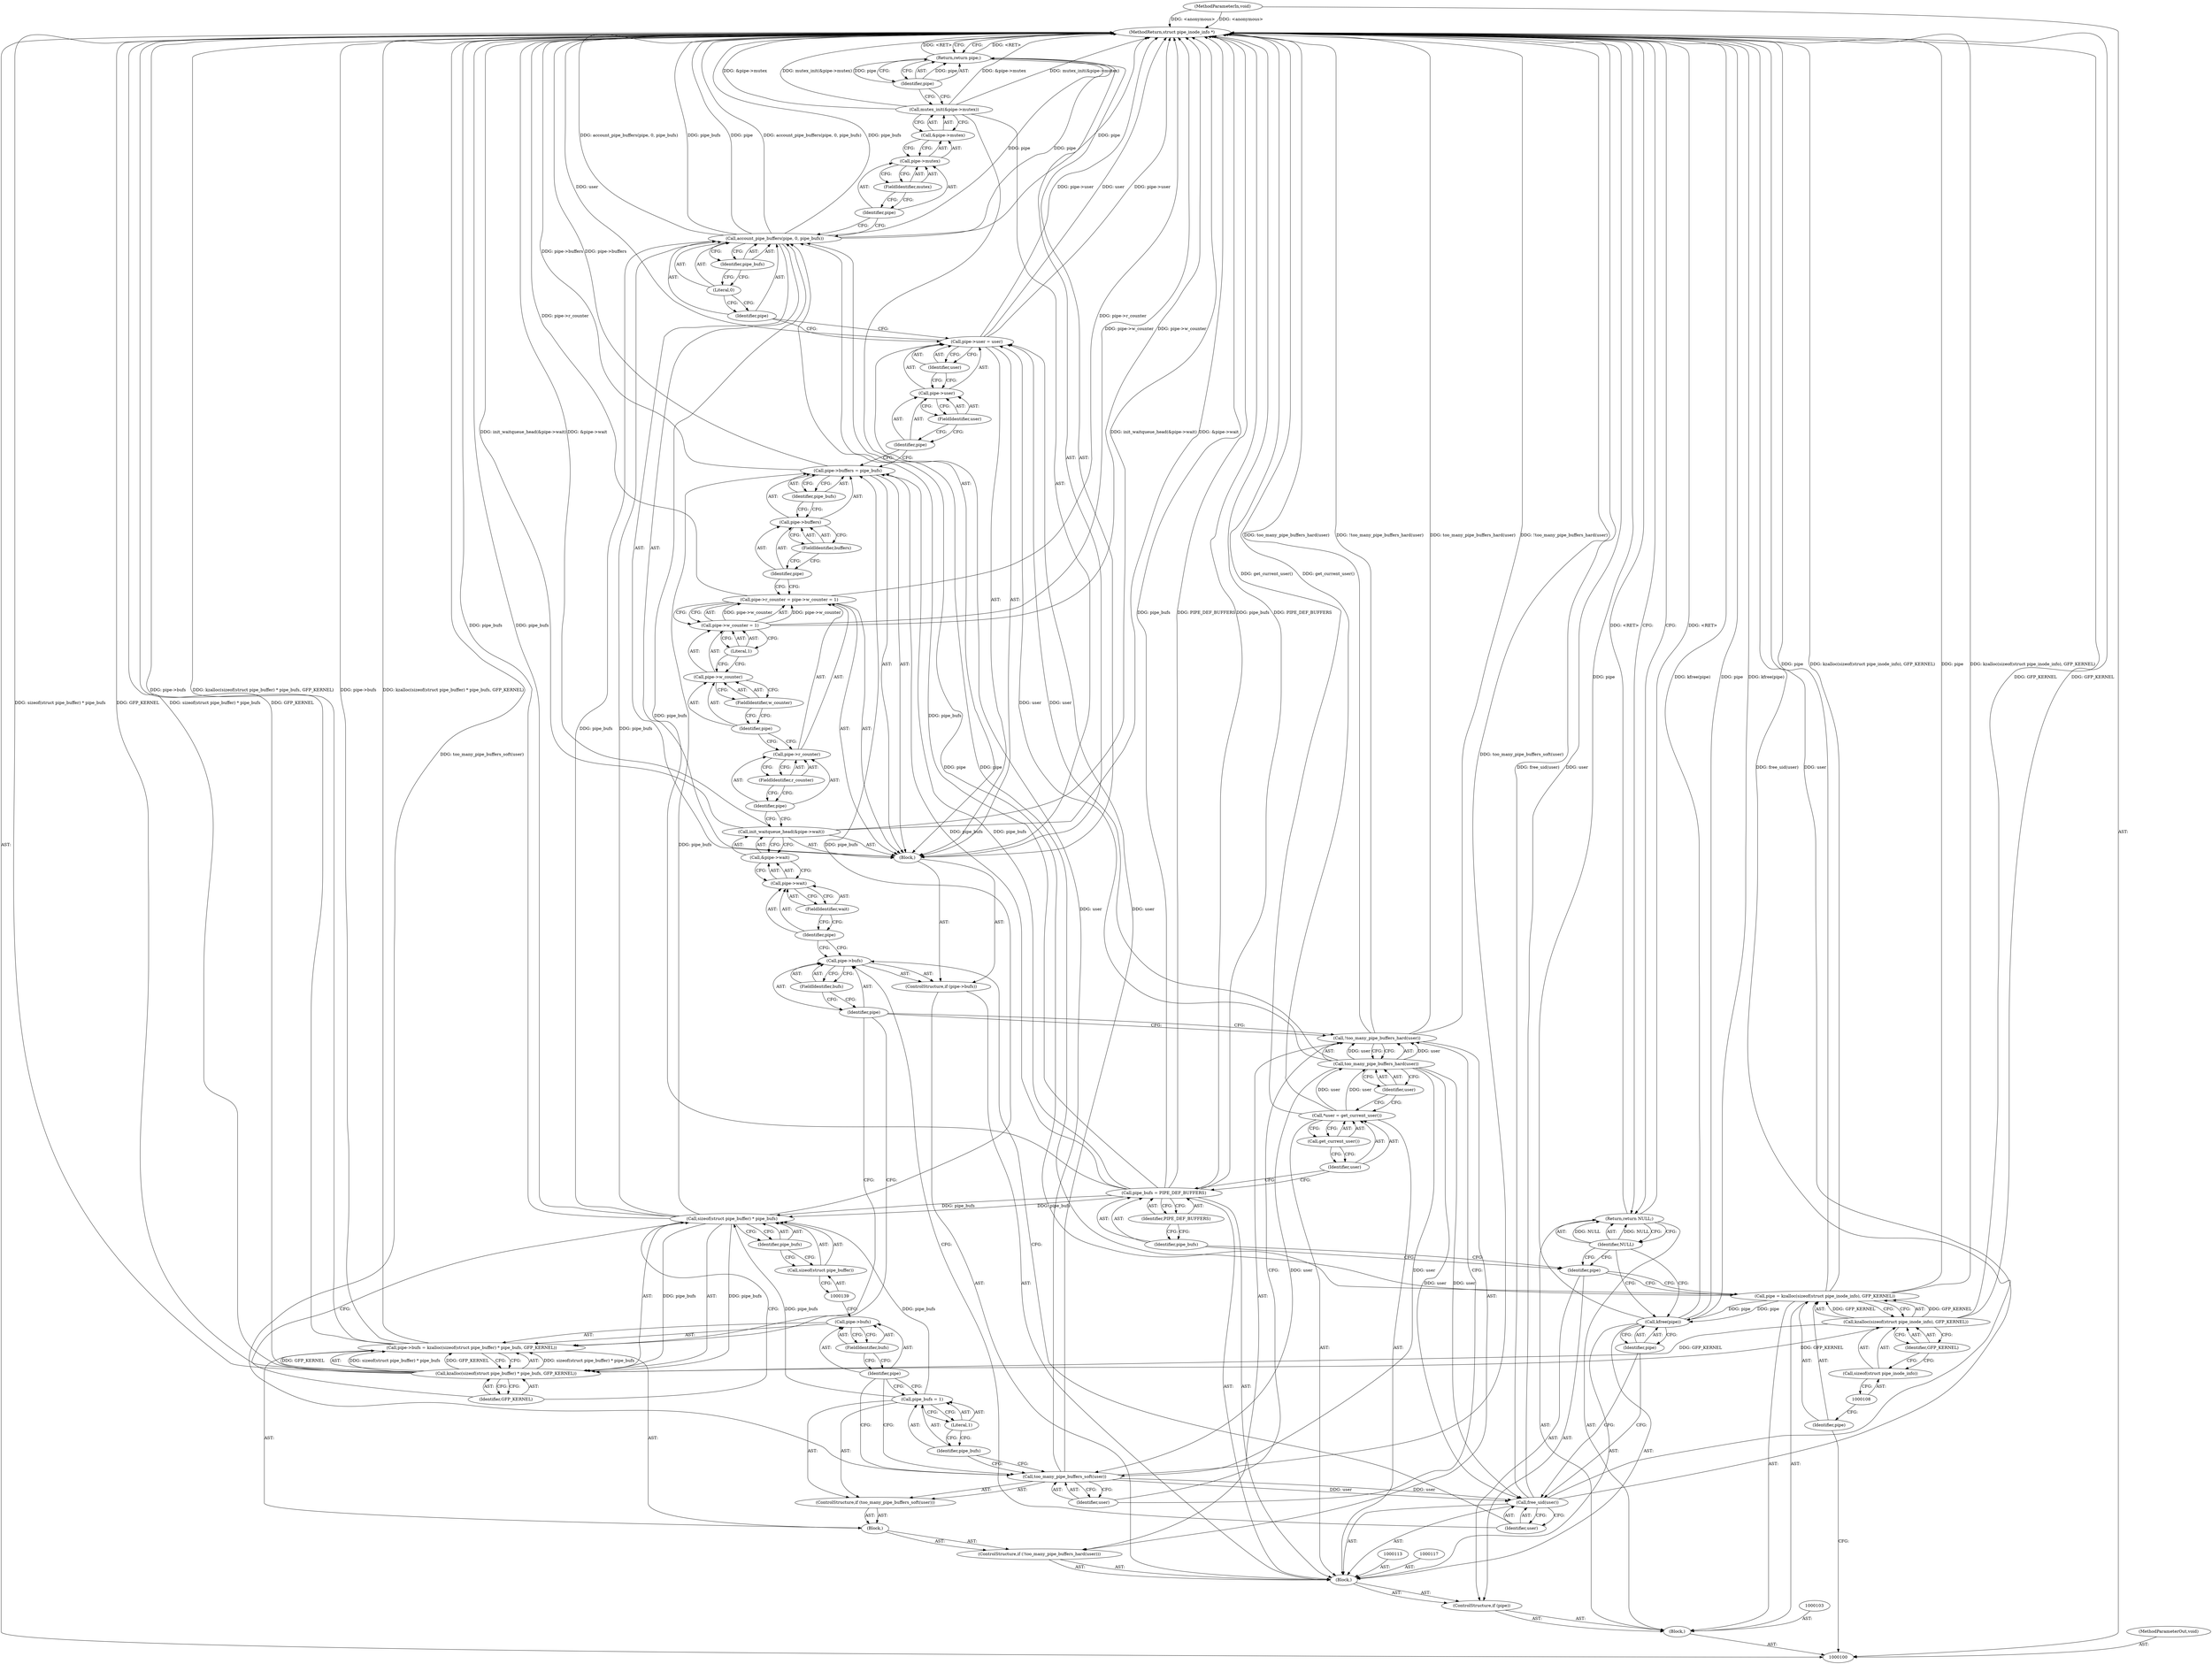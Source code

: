 digraph "0_linux_759c01142a5d0f364a462346168a56de28a80f52" {
"1000188" [label="(MethodReturn,struct pipe_inode_info *)"];
"1000101" [label="(MethodParameterIn,void)"];
"1000261" [label="(MethodParameterOut,void)"];
"1000121" [label="(ControlStructure,if (!too_many_pipe_buffers_hard(user)))"];
"1000124" [label="(Identifier,user)"];
"1000125" [label="(Block,)"];
"1000122" [label="(Call,!too_many_pipe_buffers_hard(user))"];
"1000123" [label="(Call,too_many_pipe_buffers_hard(user))"];
"1000126" [label="(ControlStructure,if (too_many_pipe_buffers_soft(user)))"];
"1000128" [label="(Identifier,user)"];
"1000127" [label="(Call,too_many_pipe_buffers_soft(user))"];
"1000131" [label="(Literal,1)"];
"1000129" [label="(Call,pipe_bufs = 1)"];
"1000130" [label="(Identifier,pipe_bufs)"];
"1000136" [label="(Call,kzalloc(sizeof(struct pipe_buffer) * pipe_bufs, GFP_KERNEL))"];
"1000137" [label="(Call,sizeof(struct pipe_buffer) * pipe_bufs)"];
"1000138" [label="(Call,sizeof(struct pipe_buffer))"];
"1000132" [label="(Call,pipe->bufs = kzalloc(sizeof(struct pipe_buffer) * pipe_bufs, GFP_KERNEL))"];
"1000133" [label="(Call,pipe->bufs)"];
"1000134" [label="(Identifier,pipe)"];
"1000140" [label="(Identifier,pipe_bufs)"];
"1000141" [label="(Identifier,GFP_KERNEL)"];
"1000135" [label="(FieldIdentifier,bufs)"];
"1000145" [label="(FieldIdentifier,bufs)"];
"1000146" [label="(Block,)"];
"1000142" [label="(ControlStructure,if (pipe->bufs))"];
"1000143" [label="(Call,pipe->bufs)"];
"1000144" [label="(Identifier,pipe)"];
"1000148" [label="(Call,&pipe->wait)"];
"1000149" [label="(Call,pipe->wait)"];
"1000150" [label="(Identifier,pipe)"];
"1000151" [label="(FieldIdentifier,wait)"];
"1000147" [label="(Call,init_waitqueue_head(&pipe->wait))"];
"1000155" [label="(FieldIdentifier,r_counter)"];
"1000156" [label="(Call,pipe->w_counter = 1)"];
"1000157" [label="(Call,pipe->w_counter)"];
"1000158" [label="(Identifier,pipe)"];
"1000159" [label="(FieldIdentifier,w_counter)"];
"1000152" [label="(Call,pipe->r_counter = pipe->w_counter = 1)"];
"1000153" [label="(Call,pipe->r_counter)"];
"1000154" [label="(Identifier,pipe)"];
"1000160" [label="(Literal,1)"];
"1000165" [label="(Identifier,pipe_bufs)"];
"1000161" [label="(Call,pipe->buffers = pipe_bufs)"];
"1000162" [label="(Call,pipe->buffers)"];
"1000163" [label="(Identifier,pipe)"];
"1000164" [label="(FieldIdentifier,buffers)"];
"1000102" [label="(Block,)"];
"1000170" [label="(Identifier,user)"];
"1000166" [label="(Call,pipe->user = user)"];
"1000167" [label="(Call,pipe->user)"];
"1000168" [label="(Identifier,pipe)"];
"1000169" [label="(FieldIdentifier,user)"];
"1000172" [label="(Identifier,pipe)"];
"1000171" [label="(Call,account_pipe_buffers(pipe, 0, pipe_bufs))"];
"1000173" [label="(Literal,0)"];
"1000174" [label="(Identifier,pipe_bufs)"];
"1000176" [label="(Call,&pipe->mutex)"];
"1000177" [label="(Call,pipe->mutex)"];
"1000178" [label="(Identifier,pipe)"];
"1000179" [label="(FieldIdentifier,mutex)"];
"1000175" [label="(Call,mutex_init(&pipe->mutex))"];
"1000181" [label="(Identifier,pipe)"];
"1000180" [label="(Return,return pipe;)"];
"1000183" [label="(Identifier,user)"];
"1000182" [label="(Call,free_uid(user))"];
"1000184" [label="(Call,kfree(pipe))"];
"1000185" [label="(Identifier,pipe)"];
"1000186" [label="(Return,return NULL;)"];
"1000187" [label="(Identifier,NULL)"];
"1000107" [label="(Call,sizeof(struct pipe_inode_info))"];
"1000104" [label="(Call,pipe = kzalloc(sizeof(struct pipe_inode_info), GFP_KERNEL))"];
"1000105" [label="(Identifier,pipe)"];
"1000109" [label="(Identifier,GFP_KERNEL)"];
"1000106" [label="(Call,kzalloc(sizeof(struct pipe_inode_info), GFP_KERNEL))"];
"1000110" [label="(ControlStructure,if (pipe))"];
"1000111" [label="(Identifier,pipe)"];
"1000114" [label="(Call,pipe_bufs = PIPE_DEF_BUFFERS)"];
"1000115" [label="(Identifier,pipe_bufs)"];
"1000116" [label="(Identifier,PIPE_DEF_BUFFERS)"];
"1000112" [label="(Block,)"];
"1000118" [label="(Call,*user = get_current_user())"];
"1000119" [label="(Identifier,user)"];
"1000120" [label="(Call,get_current_user())"];
"1000188" -> "1000100"  [label="AST: "];
"1000188" -> "1000180"  [label="CFG: "];
"1000188" -> "1000186"  [label="CFG: "];
"1000182" -> "1000188"  [label="DDG: free_uid(user)"];
"1000182" -> "1000188"  [label="DDG: user"];
"1000171" -> "1000188"  [label="DDG: pipe"];
"1000171" -> "1000188"  [label="DDG: account_pipe_buffers(pipe, 0, pipe_bufs)"];
"1000171" -> "1000188"  [label="DDG: pipe_bufs"];
"1000184" -> "1000188"  [label="DDG: pipe"];
"1000184" -> "1000188"  [label="DDG: kfree(pipe)"];
"1000156" -> "1000188"  [label="DDG: pipe->w_counter"];
"1000104" -> "1000188"  [label="DDG: pipe"];
"1000104" -> "1000188"  [label="DDG: kzalloc(sizeof(struct pipe_inode_info), GFP_KERNEL)"];
"1000114" -> "1000188"  [label="DDG: pipe_bufs"];
"1000114" -> "1000188"  [label="DDG: PIPE_DEF_BUFFERS"];
"1000132" -> "1000188"  [label="DDG: pipe->bufs"];
"1000132" -> "1000188"  [label="DDG: kzalloc(sizeof(struct pipe_buffer) * pipe_bufs, GFP_KERNEL)"];
"1000166" -> "1000188"  [label="DDG: user"];
"1000166" -> "1000188"  [label="DDG: pipe->user"];
"1000161" -> "1000188"  [label="DDG: pipe->buffers"];
"1000122" -> "1000188"  [label="DDG: too_many_pipe_buffers_hard(user)"];
"1000122" -> "1000188"  [label="DDG: !too_many_pipe_buffers_hard(user)"];
"1000136" -> "1000188"  [label="DDG: GFP_KERNEL"];
"1000136" -> "1000188"  [label="DDG: sizeof(struct pipe_buffer) * pipe_bufs"];
"1000137" -> "1000188"  [label="DDG: pipe_bufs"];
"1000147" -> "1000188"  [label="DDG: &pipe->wait"];
"1000147" -> "1000188"  [label="DDG: init_waitqueue_head(&pipe->wait)"];
"1000175" -> "1000188"  [label="DDG: &pipe->mutex"];
"1000175" -> "1000188"  [label="DDG: mutex_init(&pipe->mutex)"];
"1000127" -> "1000188"  [label="DDG: too_many_pipe_buffers_soft(user)"];
"1000152" -> "1000188"  [label="DDG: pipe->r_counter"];
"1000101" -> "1000188"  [label="DDG: <anonymous>"];
"1000118" -> "1000188"  [label="DDG: get_current_user()"];
"1000106" -> "1000188"  [label="DDG: GFP_KERNEL"];
"1000186" -> "1000188"  [label="DDG: <RET>"];
"1000180" -> "1000188"  [label="DDG: <RET>"];
"1000101" -> "1000100"  [label="AST: "];
"1000101" -> "1000188"  [label="DDG: <anonymous>"];
"1000261" -> "1000100"  [label="AST: "];
"1000121" -> "1000112"  [label="AST: "];
"1000122" -> "1000121"  [label="AST: "];
"1000125" -> "1000121"  [label="AST: "];
"1000124" -> "1000123"  [label="AST: "];
"1000124" -> "1000118"  [label="CFG: "];
"1000123" -> "1000124"  [label="CFG: "];
"1000125" -> "1000121"  [label="AST: "];
"1000126" -> "1000125"  [label="AST: "];
"1000132" -> "1000125"  [label="AST: "];
"1000122" -> "1000121"  [label="AST: "];
"1000122" -> "1000123"  [label="CFG: "];
"1000123" -> "1000122"  [label="AST: "];
"1000128" -> "1000122"  [label="CFG: "];
"1000144" -> "1000122"  [label="CFG: "];
"1000122" -> "1000188"  [label="DDG: too_many_pipe_buffers_hard(user)"];
"1000122" -> "1000188"  [label="DDG: !too_many_pipe_buffers_hard(user)"];
"1000123" -> "1000122"  [label="DDG: user"];
"1000123" -> "1000122"  [label="AST: "];
"1000123" -> "1000124"  [label="CFG: "];
"1000124" -> "1000123"  [label="AST: "];
"1000122" -> "1000123"  [label="CFG: "];
"1000123" -> "1000122"  [label="DDG: user"];
"1000118" -> "1000123"  [label="DDG: user"];
"1000123" -> "1000127"  [label="DDG: user"];
"1000123" -> "1000166"  [label="DDG: user"];
"1000123" -> "1000182"  [label="DDG: user"];
"1000126" -> "1000125"  [label="AST: "];
"1000127" -> "1000126"  [label="AST: "];
"1000129" -> "1000126"  [label="AST: "];
"1000128" -> "1000127"  [label="AST: "];
"1000128" -> "1000122"  [label="CFG: "];
"1000127" -> "1000128"  [label="CFG: "];
"1000127" -> "1000126"  [label="AST: "];
"1000127" -> "1000128"  [label="CFG: "];
"1000128" -> "1000127"  [label="AST: "];
"1000130" -> "1000127"  [label="CFG: "];
"1000134" -> "1000127"  [label="CFG: "];
"1000127" -> "1000188"  [label="DDG: too_many_pipe_buffers_soft(user)"];
"1000123" -> "1000127"  [label="DDG: user"];
"1000127" -> "1000166"  [label="DDG: user"];
"1000127" -> "1000182"  [label="DDG: user"];
"1000131" -> "1000129"  [label="AST: "];
"1000131" -> "1000130"  [label="CFG: "];
"1000129" -> "1000131"  [label="CFG: "];
"1000129" -> "1000126"  [label="AST: "];
"1000129" -> "1000131"  [label="CFG: "];
"1000130" -> "1000129"  [label="AST: "];
"1000131" -> "1000129"  [label="AST: "];
"1000134" -> "1000129"  [label="CFG: "];
"1000129" -> "1000137"  [label="DDG: pipe_bufs"];
"1000130" -> "1000129"  [label="AST: "];
"1000130" -> "1000127"  [label="CFG: "];
"1000131" -> "1000130"  [label="CFG: "];
"1000136" -> "1000132"  [label="AST: "];
"1000136" -> "1000141"  [label="CFG: "];
"1000137" -> "1000136"  [label="AST: "];
"1000141" -> "1000136"  [label="AST: "];
"1000132" -> "1000136"  [label="CFG: "];
"1000136" -> "1000188"  [label="DDG: GFP_KERNEL"];
"1000136" -> "1000188"  [label="DDG: sizeof(struct pipe_buffer) * pipe_bufs"];
"1000136" -> "1000132"  [label="DDG: sizeof(struct pipe_buffer) * pipe_bufs"];
"1000136" -> "1000132"  [label="DDG: GFP_KERNEL"];
"1000137" -> "1000136"  [label="DDG: pipe_bufs"];
"1000106" -> "1000136"  [label="DDG: GFP_KERNEL"];
"1000137" -> "1000136"  [label="AST: "];
"1000137" -> "1000140"  [label="CFG: "];
"1000138" -> "1000137"  [label="AST: "];
"1000140" -> "1000137"  [label="AST: "];
"1000141" -> "1000137"  [label="CFG: "];
"1000137" -> "1000188"  [label="DDG: pipe_bufs"];
"1000137" -> "1000136"  [label="DDG: pipe_bufs"];
"1000129" -> "1000137"  [label="DDG: pipe_bufs"];
"1000114" -> "1000137"  [label="DDG: pipe_bufs"];
"1000137" -> "1000161"  [label="DDG: pipe_bufs"];
"1000137" -> "1000171"  [label="DDG: pipe_bufs"];
"1000138" -> "1000137"  [label="AST: "];
"1000138" -> "1000139"  [label="CFG: "];
"1000139" -> "1000138"  [label="AST: "];
"1000140" -> "1000138"  [label="CFG: "];
"1000132" -> "1000125"  [label="AST: "];
"1000132" -> "1000136"  [label="CFG: "];
"1000133" -> "1000132"  [label="AST: "];
"1000136" -> "1000132"  [label="AST: "];
"1000144" -> "1000132"  [label="CFG: "];
"1000132" -> "1000188"  [label="DDG: pipe->bufs"];
"1000132" -> "1000188"  [label="DDG: kzalloc(sizeof(struct pipe_buffer) * pipe_bufs, GFP_KERNEL)"];
"1000136" -> "1000132"  [label="DDG: sizeof(struct pipe_buffer) * pipe_bufs"];
"1000136" -> "1000132"  [label="DDG: GFP_KERNEL"];
"1000133" -> "1000132"  [label="AST: "];
"1000133" -> "1000135"  [label="CFG: "];
"1000134" -> "1000133"  [label="AST: "];
"1000135" -> "1000133"  [label="AST: "];
"1000139" -> "1000133"  [label="CFG: "];
"1000134" -> "1000133"  [label="AST: "];
"1000134" -> "1000129"  [label="CFG: "];
"1000134" -> "1000127"  [label="CFG: "];
"1000135" -> "1000134"  [label="CFG: "];
"1000140" -> "1000137"  [label="AST: "];
"1000140" -> "1000138"  [label="CFG: "];
"1000137" -> "1000140"  [label="CFG: "];
"1000141" -> "1000136"  [label="AST: "];
"1000141" -> "1000137"  [label="CFG: "];
"1000136" -> "1000141"  [label="CFG: "];
"1000135" -> "1000133"  [label="AST: "];
"1000135" -> "1000134"  [label="CFG: "];
"1000133" -> "1000135"  [label="CFG: "];
"1000145" -> "1000143"  [label="AST: "];
"1000145" -> "1000144"  [label="CFG: "];
"1000143" -> "1000145"  [label="CFG: "];
"1000146" -> "1000142"  [label="AST: "];
"1000147" -> "1000146"  [label="AST: "];
"1000152" -> "1000146"  [label="AST: "];
"1000161" -> "1000146"  [label="AST: "];
"1000166" -> "1000146"  [label="AST: "];
"1000171" -> "1000146"  [label="AST: "];
"1000175" -> "1000146"  [label="AST: "];
"1000180" -> "1000146"  [label="AST: "];
"1000142" -> "1000112"  [label="AST: "];
"1000143" -> "1000142"  [label="AST: "];
"1000146" -> "1000142"  [label="AST: "];
"1000143" -> "1000142"  [label="AST: "];
"1000143" -> "1000145"  [label="CFG: "];
"1000144" -> "1000143"  [label="AST: "];
"1000145" -> "1000143"  [label="AST: "];
"1000150" -> "1000143"  [label="CFG: "];
"1000183" -> "1000143"  [label="CFG: "];
"1000144" -> "1000143"  [label="AST: "];
"1000144" -> "1000132"  [label="CFG: "];
"1000144" -> "1000122"  [label="CFG: "];
"1000145" -> "1000144"  [label="CFG: "];
"1000148" -> "1000147"  [label="AST: "];
"1000148" -> "1000149"  [label="CFG: "];
"1000149" -> "1000148"  [label="AST: "];
"1000147" -> "1000148"  [label="CFG: "];
"1000149" -> "1000148"  [label="AST: "];
"1000149" -> "1000151"  [label="CFG: "];
"1000150" -> "1000149"  [label="AST: "];
"1000151" -> "1000149"  [label="AST: "];
"1000148" -> "1000149"  [label="CFG: "];
"1000150" -> "1000149"  [label="AST: "];
"1000150" -> "1000143"  [label="CFG: "];
"1000151" -> "1000150"  [label="CFG: "];
"1000151" -> "1000149"  [label="AST: "];
"1000151" -> "1000150"  [label="CFG: "];
"1000149" -> "1000151"  [label="CFG: "];
"1000147" -> "1000146"  [label="AST: "];
"1000147" -> "1000148"  [label="CFG: "];
"1000148" -> "1000147"  [label="AST: "];
"1000154" -> "1000147"  [label="CFG: "];
"1000147" -> "1000188"  [label="DDG: &pipe->wait"];
"1000147" -> "1000188"  [label="DDG: init_waitqueue_head(&pipe->wait)"];
"1000155" -> "1000153"  [label="AST: "];
"1000155" -> "1000154"  [label="CFG: "];
"1000153" -> "1000155"  [label="CFG: "];
"1000156" -> "1000152"  [label="AST: "];
"1000156" -> "1000160"  [label="CFG: "];
"1000157" -> "1000156"  [label="AST: "];
"1000160" -> "1000156"  [label="AST: "];
"1000152" -> "1000156"  [label="CFG: "];
"1000156" -> "1000188"  [label="DDG: pipe->w_counter"];
"1000156" -> "1000152"  [label="DDG: pipe->w_counter"];
"1000157" -> "1000156"  [label="AST: "];
"1000157" -> "1000159"  [label="CFG: "];
"1000158" -> "1000157"  [label="AST: "];
"1000159" -> "1000157"  [label="AST: "];
"1000160" -> "1000157"  [label="CFG: "];
"1000158" -> "1000157"  [label="AST: "];
"1000158" -> "1000153"  [label="CFG: "];
"1000159" -> "1000158"  [label="CFG: "];
"1000159" -> "1000157"  [label="AST: "];
"1000159" -> "1000158"  [label="CFG: "];
"1000157" -> "1000159"  [label="CFG: "];
"1000152" -> "1000146"  [label="AST: "];
"1000152" -> "1000156"  [label="CFG: "];
"1000153" -> "1000152"  [label="AST: "];
"1000156" -> "1000152"  [label="AST: "];
"1000163" -> "1000152"  [label="CFG: "];
"1000152" -> "1000188"  [label="DDG: pipe->r_counter"];
"1000156" -> "1000152"  [label="DDG: pipe->w_counter"];
"1000153" -> "1000152"  [label="AST: "];
"1000153" -> "1000155"  [label="CFG: "];
"1000154" -> "1000153"  [label="AST: "];
"1000155" -> "1000153"  [label="AST: "];
"1000158" -> "1000153"  [label="CFG: "];
"1000154" -> "1000153"  [label="AST: "];
"1000154" -> "1000147"  [label="CFG: "];
"1000155" -> "1000154"  [label="CFG: "];
"1000160" -> "1000156"  [label="AST: "];
"1000160" -> "1000157"  [label="CFG: "];
"1000156" -> "1000160"  [label="CFG: "];
"1000165" -> "1000161"  [label="AST: "];
"1000165" -> "1000162"  [label="CFG: "];
"1000161" -> "1000165"  [label="CFG: "];
"1000161" -> "1000146"  [label="AST: "];
"1000161" -> "1000165"  [label="CFG: "];
"1000162" -> "1000161"  [label="AST: "];
"1000165" -> "1000161"  [label="AST: "];
"1000168" -> "1000161"  [label="CFG: "];
"1000161" -> "1000188"  [label="DDG: pipe->buffers"];
"1000137" -> "1000161"  [label="DDG: pipe_bufs"];
"1000114" -> "1000161"  [label="DDG: pipe_bufs"];
"1000162" -> "1000161"  [label="AST: "];
"1000162" -> "1000164"  [label="CFG: "];
"1000163" -> "1000162"  [label="AST: "];
"1000164" -> "1000162"  [label="AST: "];
"1000165" -> "1000162"  [label="CFG: "];
"1000163" -> "1000162"  [label="AST: "];
"1000163" -> "1000152"  [label="CFG: "];
"1000164" -> "1000163"  [label="CFG: "];
"1000164" -> "1000162"  [label="AST: "];
"1000164" -> "1000163"  [label="CFG: "];
"1000162" -> "1000164"  [label="CFG: "];
"1000102" -> "1000100"  [label="AST: "];
"1000103" -> "1000102"  [label="AST: "];
"1000104" -> "1000102"  [label="AST: "];
"1000110" -> "1000102"  [label="AST: "];
"1000186" -> "1000102"  [label="AST: "];
"1000170" -> "1000166"  [label="AST: "];
"1000170" -> "1000167"  [label="CFG: "];
"1000166" -> "1000170"  [label="CFG: "];
"1000166" -> "1000146"  [label="AST: "];
"1000166" -> "1000170"  [label="CFG: "];
"1000167" -> "1000166"  [label="AST: "];
"1000170" -> "1000166"  [label="AST: "];
"1000172" -> "1000166"  [label="CFG: "];
"1000166" -> "1000188"  [label="DDG: user"];
"1000166" -> "1000188"  [label="DDG: pipe->user"];
"1000127" -> "1000166"  [label="DDG: user"];
"1000123" -> "1000166"  [label="DDG: user"];
"1000167" -> "1000166"  [label="AST: "];
"1000167" -> "1000169"  [label="CFG: "];
"1000168" -> "1000167"  [label="AST: "];
"1000169" -> "1000167"  [label="AST: "];
"1000170" -> "1000167"  [label="CFG: "];
"1000168" -> "1000167"  [label="AST: "];
"1000168" -> "1000161"  [label="CFG: "];
"1000169" -> "1000168"  [label="CFG: "];
"1000169" -> "1000167"  [label="AST: "];
"1000169" -> "1000168"  [label="CFG: "];
"1000167" -> "1000169"  [label="CFG: "];
"1000172" -> "1000171"  [label="AST: "];
"1000172" -> "1000166"  [label="CFG: "];
"1000173" -> "1000172"  [label="CFG: "];
"1000171" -> "1000146"  [label="AST: "];
"1000171" -> "1000174"  [label="CFG: "];
"1000172" -> "1000171"  [label="AST: "];
"1000173" -> "1000171"  [label="AST: "];
"1000174" -> "1000171"  [label="AST: "];
"1000178" -> "1000171"  [label="CFG: "];
"1000171" -> "1000188"  [label="DDG: pipe"];
"1000171" -> "1000188"  [label="DDG: account_pipe_buffers(pipe, 0, pipe_bufs)"];
"1000171" -> "1000188"  [label="DDG: pipe_bufs"];
"1000104" -> "1000171"  [label="DDG: pipe"];
"1000137" -> "1000171"  [label="DDG: pipe_bufs"];
"1000114" -> "1000171"  [label="DDG: pipe_bufs"];
"1000171" -> "1000180"  [label="DDG: pipe"];
"1000173" -> "1000171"  [label="AST: "];
"1000173" -> "1000172"  [label="CFG: "];
"1000174" -> "1000173"  [label="CFG: "];
"1000174" -> "1000171"  [label="AST: "];
"1000174" -> "1000173"  [label="CFG: "];
"1000171" -> "1000174"  [label="CFG: "];
"1000176" -> "1000175"  [label="AST: "];
"1000176" -> "1000177"  [label="CFG: "];
"1000177" -> "1000176"  [label="AST: "];
"1000175" -> "1000176"  [label="CFG: "];
"1000177" -> "1000176"  [label="AST: "];
"1000177" -> "1000179"  [label="CFG: "];
"1000178" -> "1000177"  [label="AST: "];
"1000179" -> "1000177"  [label="AST: "];
"1000176" -> "1000177"  [label="CFG: "];
"1000178" -> "1000177"  [label="AST: "];
"1000178" -> "1000171"  [label="CFG: "];
"1000179" -> "1000178"  [label="CFG: "];
"1000179" -> "1000177"  [label="AST: "];
"1000179" -> "1000178"  [label="CFG: "];
"1000177" -> "1000179"  [label="CFG: "];
"1000175" -> "1000146"  [label="AST: "];
"1000175" -> "1000176"  [label="CFG: "];
"1000176" -> "1000175"  [label="AST: "];
"1000181" -> "1000175"  [label="CFG: "];
"1000175" -> "1000188"  [label="DDG: &pipe->mutex"];
"1000175" -> "1000188"  [label="DDG: mutex_init(&pipe->mutex)"];
"1000181" -> "1000180"  [label="AST: "];
"1000181" -> "1000175"  [label="CFG: "];
"1000180" -> "1000181"  [label="CFG: "];
"1000181" -> "1000180"  [label="DDG: pipe"];
"1000180" -> "1000146"  [label="AST: "];
"1000180" -> "1000181"  [label="CFG: "];
"1000181" -> "1000180"  [label="AST: "];
"1000188" -> "1000180"  [label="CFG: "];
"1000180" -> "1000188"  [label="DDG: <RET>"];
"1000181" -> "1000180"  [label="DDG: pipe"];
"1000171" -> "1000180"  [label="DDG: pipe"];
"1000183" -> "1000182"  [label="AST: "];
"1000183" -> "1000143"  [label="CFG: "];
"1000182" -> "1000183"  [label="CFG: "];
"1000182" -> "1000112"  [label="AST: "];
"1000182" -> "1000183"  [label="CFG: "];
"1000183" -> "1000182"  [label="AST: "];
"1000185" -> "1000182"  [label="CFG: "];
"1000182" -> "1000188"  [label="DDG: free_uid(user)"];
"1000182" -> "1000188"  [label="DDG: user"];
"1000127" -> "1000182"  [label="DDG: user"];
"1000123" -> "1000182"  [label="DDG: user"];
"1000184" -> "1000112"  [label="AST: "];
"1000184" -> "1000185"  [label="CFG: "];
"1000185" -> "1000184"  [label="AST: "];
"1000187" -> "1000184"  [label="CFG: "];
"1000184" -> "1000188"  [label="DDG: pipe"];
"1000184" -> "1000188"  [label="DDG: kfree(pipe)"];
"1000104" -> "1000184"  [label="DDG: pipe"];
"1000185" -> "1000184"  [label="AST: "];
"1000185" -> "1000182"  [label="CFG: "];
"1000184" -> "1000185"  [label="CFG: "];
"1000186" -> "1000102"  [label="AST: "];
"1000186" -> "1000187"  [label="CFG: "];
"1000187" -> "1000186"  [label="AST: "];
"1000188" -> "1000186"  [label="CFG: "];
"1000186" -> "1000188"  [label="DDG: <RET>"];
"1000187" -> "1000186"  [label="DDG: NULL"];
"1000187" -> "1000186"  [label="AST: "];
"1000187" -> "1000184"  [label="CFG: "];
"1000187" -> "1000111"  [label="CFG: "];
"1000186" -> "1000187"  [label="CFG: "];
"1000187" -> "1000186"  [label="DDG: NULL"];
"1000107" -> "1000106"  [label="AST: "];
"1000107" -> "1000108"  [label="CFG: "];
"1000108" -> "1000107"  [label="AST: "];
"1000109" -> "1000107"  [label="CFG: "];
"1000104" -> "1000102"  [label="AST: "];
"1000104" -> "1000106"  [label="CFG: "];
"1000105" -> "1000104"  [label="AST: "];
"1000106" -> "1000104"  [label="AST: "];
"1000111" -> "1000104"  [label="CFG: "];
"1000104" -> "1000188"  [label="DDG: pipe"];
"1000104" -> "1000188"  [label="DDG: kzalloc(sizeof(struct pipe_inode_info), GFP_KERNEL)"];
"1000106" -> "1000104"  [label="DDG: GFP_KERNEL"];
"1000104" -> "1000171"  [label="DDG: pipe"];
"1000104" -> "1000184"  [label="DDG: pipe"];
"1000105" -> "1000104"  [label="AST: "];
"1000105" -> "1000100"  [label="CFG: "];
"1000108" -> "1000105"  [label="CFG: "];
"1000109" -> "1000106"  [label="AST: "];
"1000109" -> "1000107"  [label="CFG: "];
"1000106" -> "1000109"  [label="CFG: "];
"1000106" -> "1000104"  [label="AST: "];
"1000106" -> "1000109"  [label="CFG: "];
"1000107" -> "1000106"  [label="AST: "];
"1000109" -> "1000106"  [label="AST: "];
"1000104" -> "1000106"  [label="CFG: "];
"1000106" -> "1000188"  [label="DDG: GFP_KERNEL"];
"1000106" -> "1000104"  [label="DDG: GFP_KERNEL"];
"1000106" -> "1000136"  [label="DDG: GFP_KERNEL"];
"1000110" -> "1000102"  [label="AST: "];
"1000111" -> "1000110"  [label="AST: "];
"1000112" -> "1000110"  [label="AST: "];
"1000111" -> "1000110"  [label="AST: "];
"1000111" -> "1000104"  [label="CFG: "];
"1000115" -> "1000111"  [label="CFG: "];
"1000187" -> "1000111"  [label="CFG: "];
"1000114" -> "1000112"  [label="AST: "];
"1000114" -> "1000116"  [label="CFG: "];
"1000115" -> "1000114"  [label="AST: "];
"1000116" -> "1000114"  [label="AST: "];
"1000119" -> "1000114"  [label="CFG: "];
"1000114" -> "1000188"  [label="DDG: pipe_bufs"];
"1000114" -> "1000188"  [label="DDG: PIPE_DEF_BUFFERS"];
"1000114" -> "1000137"  [label="DDG: pipe_bufs"];
"1000114" -> "1000161"  [label="DDG: pipe_bufs"];
"1000114" -> "1000171"  [label="DDG: pipe_bufs"];
"1000115" -> "1000114"  [label="AST: "];
"1000115" -> "1000111"  [label="CFG: "];
"1000116" -> "1000115"  [label="CFG: "];
"1000116" -> "1000114"  [label="AST: "];
"1000116" -> "1000115"  [label="CFG: "];
"1000114" -> "1000116"  [label="CFG: "];
"1000112" -> "1000110"  [label="AST: "];
"1000113" -> "1000112"  [label="AST: "];
"1000114" -> "1000112"  [label="AST: "];
"1000117" -> "1000112"  [label="AST: "];
"1000118" -> "1000112"  [label="AST: "];
"1000121" -> "1000112"  [label="AST: "];
"1000142" -> "1000112"  [label="AST: "];
"1000182" -> "1000112"  [label="AST: "];
"1000184" -> "1000112"  [label="AST: "];
"1000118" -> "1000112"  [label="AST: "];
"1000118" -> "1000120"  [label="CFG: "];
"1000119" -> "1000118"  [label="AST: "];
"1000120" -> "1000118"  [label="AST: "];
"1000124" -> "1000118"  [label="CFG: "];
"1000118" -> "1000188"  [label="DDG: get_current_user()"];
"1000118" -> "1000123"  [label="DDG: user"];
"1000119" -> "1000118"  [label="AST: "];
"1000119" -> "1000114"  [label="CFG: "];
"1000120" -> "1000119"  [label="CFG: "];
"1000120" -> "1000118"  [label="AST: "];
"1000120" -> "1000119"  [label="CFG: "];
"1000118" -> "1000120"  [label="CFG: "];
}
